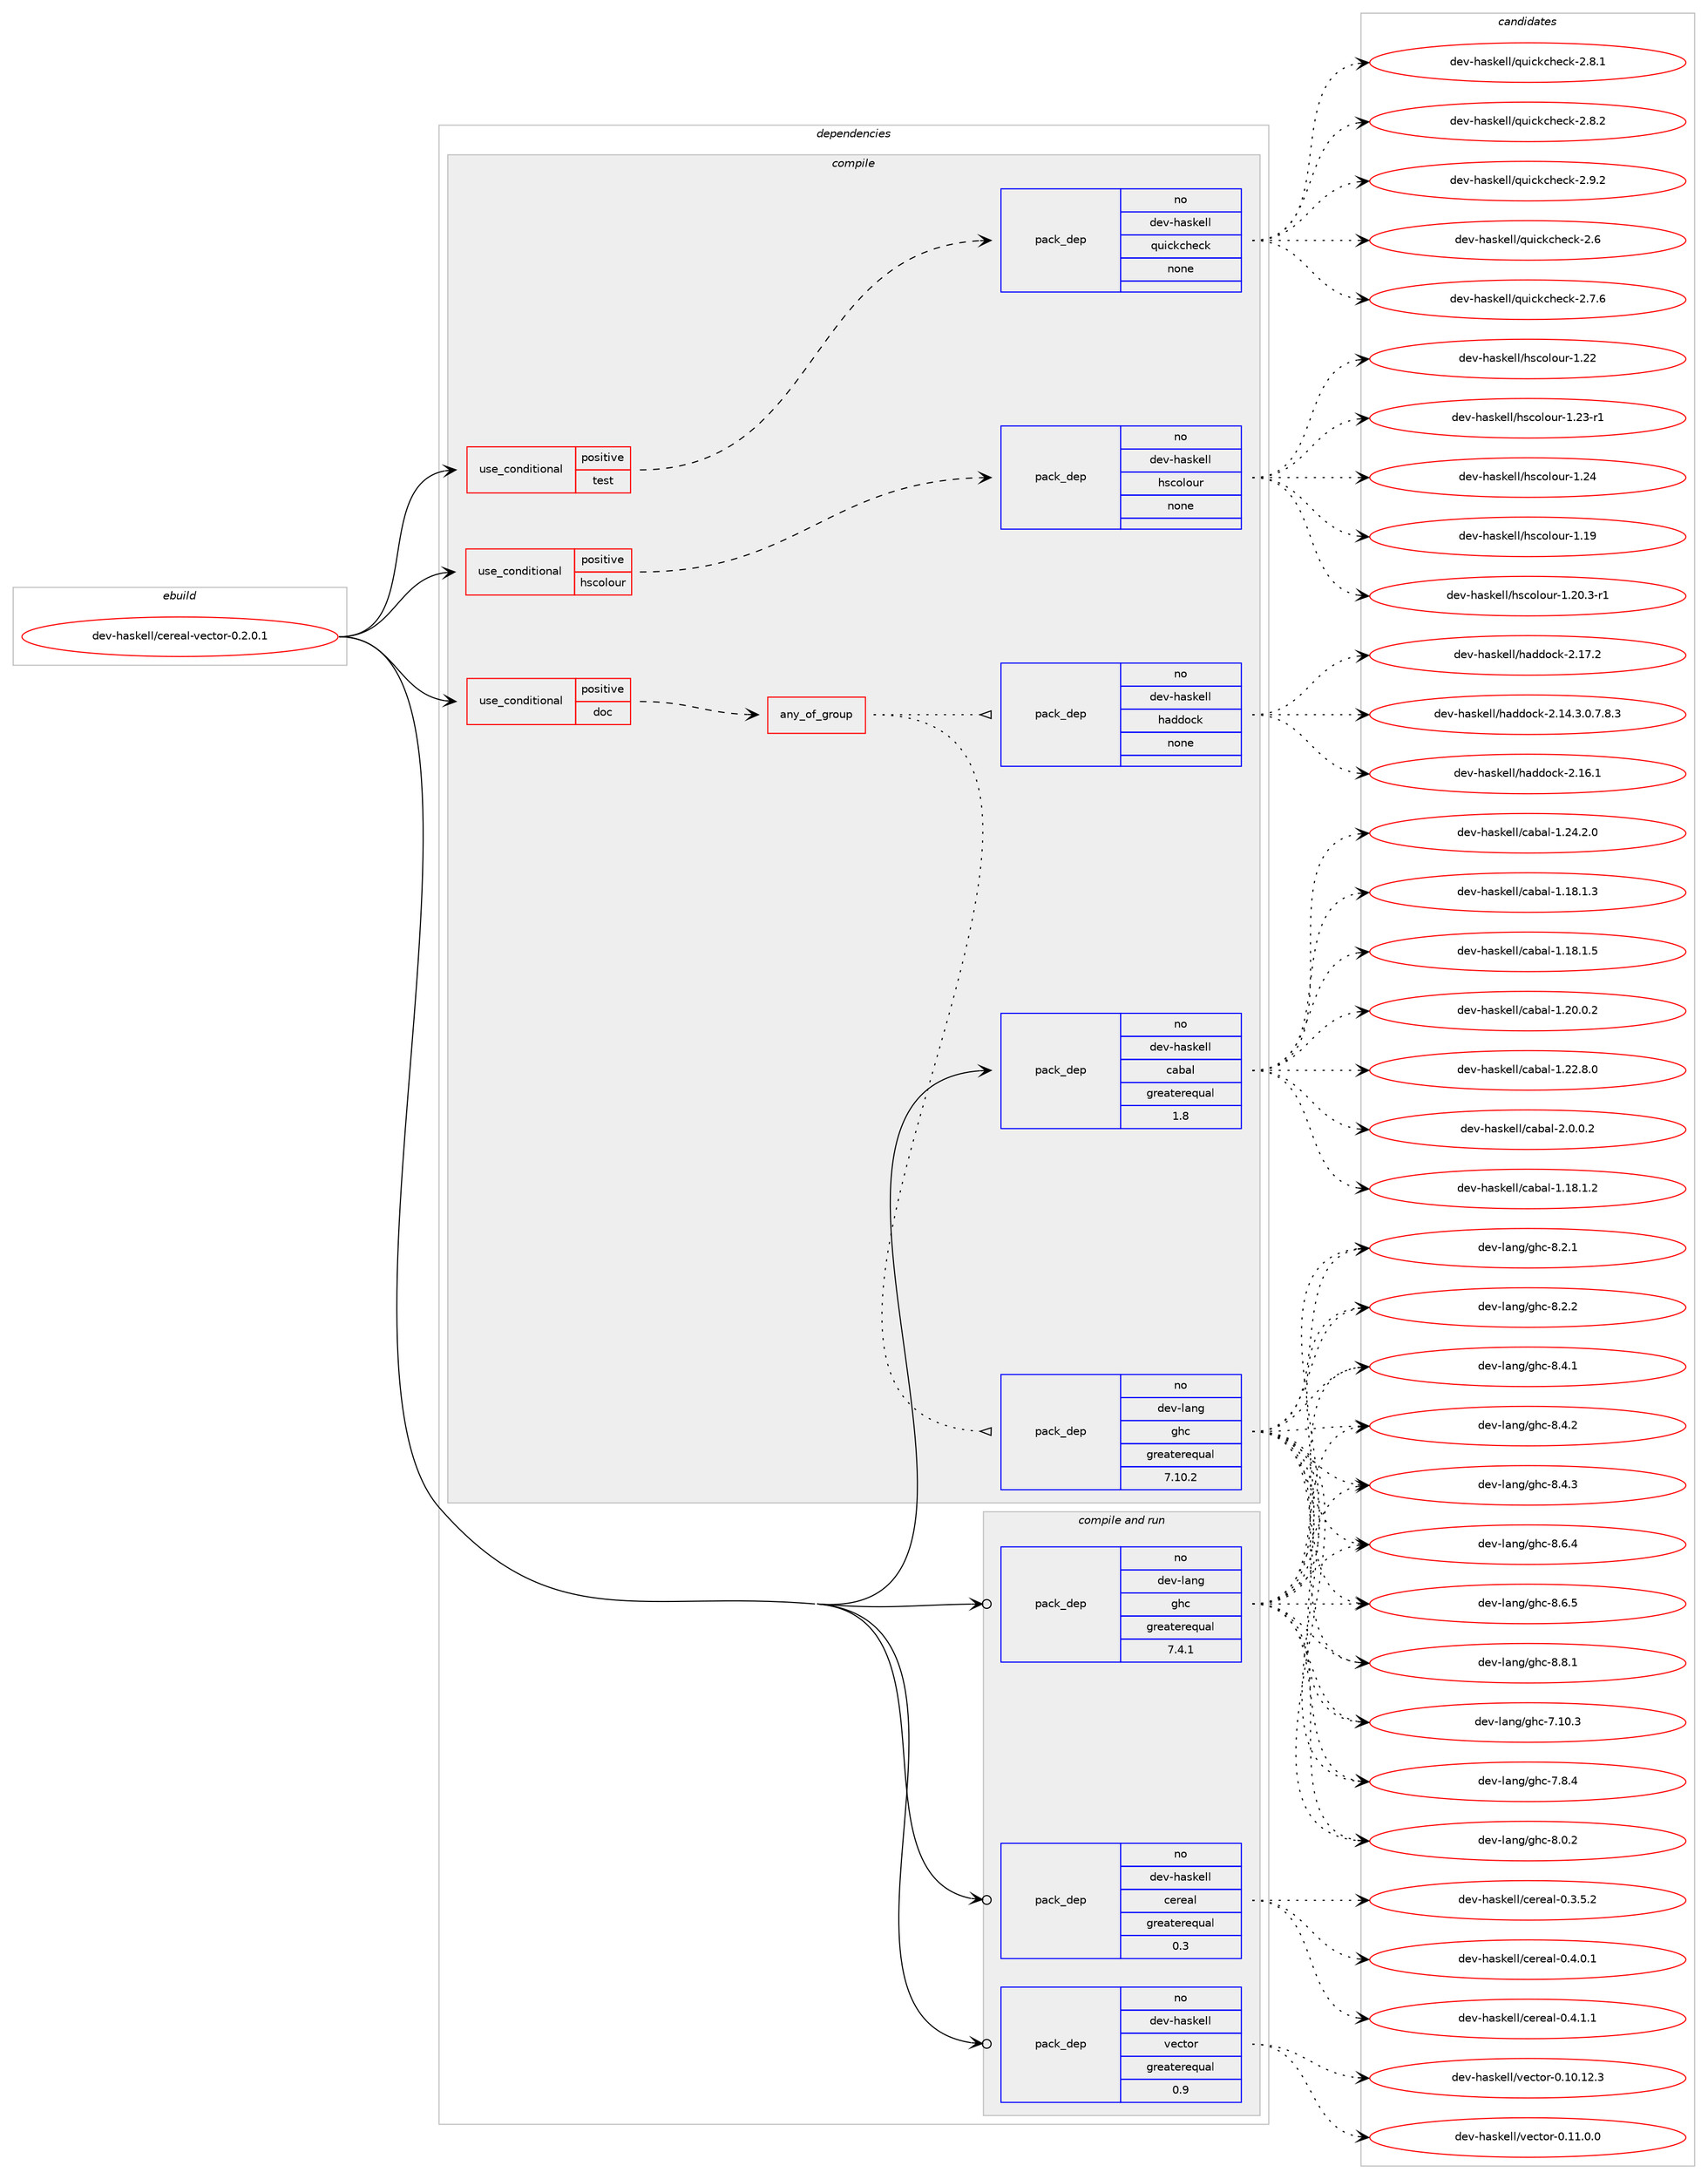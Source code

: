 digraph prolog {

# *************
# Graph options
# *************

newrank=true;
concentrate=true;
compound=true;
graph [rankdir=LR,fontname=Helvetica,fontsize=10,ranksep=1.5];#, ranksep=2.5, nodesep=0.2];
edge  [arrowhead=vee];
node  [fontname=Helvetica,fontsize=10];

# **********
# The ebuild
# **********

subgraph cluster_leftcol {
color=gray;
rank=same;
label=<<i>ebuild</i>>;
id [label="dev-haskell/cereal-vector-0.2.0.1", color=red, width=4, href="../dev-haskell/cereal-vector-0.2.0.1.svg"];
}

# ****************
# The dependencies
# ****************

subgraph cluster_midcol {
color=gray;
label=<<i>dependencies</i>>;
subgraph cluster_compile {
fillcolor="#eeeeee";
style=filled;
label=<<i>compile</i>>;
subgraph cond125063 {
dependency528428 [label=<<TABLE BORDER="0" CELLBORDER="1" CELLSPACING="0" CELLPADDING="4"><TR><TD ROWSPAN="3" CELLPADDING="10">use_conditional</TD></TR><TR><TD>positive</TD></TR><TR><TD>doc</TD></TR></TABLE>>, shape=none, color=red];
subgraph any9590 {
dependency528429 [label=<<TABLE BORDER="0" CELLBORDER="1" CELLSPACING="0" CELLPADDING="4"><TR><TD CELLPADDING="10">any_of_group</TD></TR></TABLE>>, shape=none, color=red];subgraph pack393418 {
dependency528430 [label=<<TABLE BORDER="0" CELLBORDER="1" CELLSPACING="0" CELLPADDING="4" WIDTH="220"><TR><TD ROWSPAN="6" CELLPADDING="30">pack_dep</TD></TR><TR><TD WIDTH="110">no</TD></TR><TR><TD>dev-haskell</TD></TR><TR><TD>haddock</TD></TR><TR><TD>none</TD></TR><TR><TD></TD></TR></TABLE>>, shape=none, color=blue];
}
dependency528429:e -> dependency528430:w [weight=20,style="dotted",arrowhead="oinv"];
subgraph pack393419 {
dependency528431 [label=<<TABLE BORDER="0" CELLBORDER="1" CELLSPACING="0" CELLPADDING="4" WIDTH="220"><TR><TD ROWSPAN="6" CELLPADDING="30">pack_dep</TD></TR><TR><TD WIDTH="110">no</TD></TR><TR><TD>dev-lang</TD></TR><TR><TD>ghc</TD></TR><TR><TD>greaterequal</TD></TR><TR><TD>7.10.2</TD></TR></TABLE>>, shape=none, color=blue];
}
dependency528429:e -> dependency528431:w [weight=20,style="dotted",arrowhead="oinv"];
}
dependency528428:e -> dependency528429:w [weight=20,style="dashed",arrowhead="vee"];
}
id:e -> dependency528428:w [weight=20,style="solid",arrowhead="vee"];
subgraph cond125064 {
dependency528432 [label=<<TABLE BORDER="0" CELLBORDER="1" CELLSPACING="0" CELLPADDING="4"><TR><TD ROWSPAN="3" CELLPADDING="10">use_conditional</TD></TR><TR><TD>positive</TD></TR><TR><TD>hscolour</TD></TR></TABLE>>, shape=none, color=red];
subgraph pack393420 {
dependency528433 [label=<<TABLE BORDER="0" CELLBORDER="1" CELLSPACING="0" CELLPADDING="4" WIDTH="220"><TR><TD ROWSPAN="6" CELLPADDING="30">pack_dep</TD></TR><TR><TD WIDTH="110">no</TD></TR><TR><TD>dev-haskell</TD></TR><TR><TD>hscolour</TD></TR><TR><TD>none</TD></TR><TR><TD></TD></TR></TABLE>>, shape=none, color=blue];
}
dependency528432:e -> dependency528433:w [weight=20,style="dashed",arrowhead="vee"];
}
id:e -> dependency528432:w [weight=20,style="solid",arrowhead="vee"];
subgraph cond125065 {
dependency528434 [label=<<TABLE BORDER="0" CELLBORDER="1" CELLSPACING="0" CELLPADDING="4"><TR><TD ROWSPAN="3" CELLPADDING="10">use_conditional</TD></TR><TR><TD>positive</TD></TR><TR><TD>test</TD></TR></TABLE>>, shape=none, color=red];
subgraph pack393421 {
dependency528435 [label=<<TABLE BORDER="0" CELLBORDER="1" CELLSPACING="0" CELLPADDING="4" WIDTH="220"><TR><TD ROWSPAN="6" CELLPADDING="30">pack_dep</TD></TR><TR><TD WIDTH="110">no</TD></TR><TR><TD>dev-haskell</TD></TR><TR><TD>quickcheck</TD></TR><TR><TD>none</TD></TR><TR><TD></TD></TR></TABLE>>, shape=none, color=blue];
}
dependency528434:e -> dependency528435:w [weight=20,style="dashed",arrowhead="vee"];
}
id:e -> dependency528434:w [weight=20,style="solid",arrowhead="vee"];
subgraph pack393422 {
dependency528436 [label=<<TABLE BORDER="0" CELLBORDER="1" CELLSPACING="0" CELLPADDING="4" WIDTH="220"><TR><TD ROWSPAN="6" CELLPADDING="30">pack_dep</TD></TR><TR><TD WIDTH="110">no</TD></TR><TR><TD>dev-haskell</TD></TR><TR><TD>cabal</TD></TR><TR><TD>greaterequal</TD></TR><TR><TD>1.8</TD></TR></TABLE>>, shape=none, color=blue];
}
id:e -> dependency528436:w [weight=20,style="solid",arrowhead="vee"];
}
subgraph cluster_compileandrun {
fillcolor="#eeeeee";
style=filled;
label=<<i>compile and run</i>>;
subgraph pack393423 {
dependency528437 [label=<<TABLE BORDER="0" CELLBORDER="1" CELLSPACING="0" CELLPADDING="4" WIDTH="220"><TR><TD ROWSPAN="6" CELLPADDING="30">pack_dep</TD></TR><TR><TD WIDTH="110">no</TD></TR><TR><TD>dev-haskell</TD></TR><TR><TD>cereal</TD></TR><TR><TD>greaterequal</TD></TR><TR><TD>0.3</TD></TR></TABLE>>, shape=none, color=blue];
}
id:e -> dependency528437:w [weight=20,style="solid",arrowhead="odotvee"];
subgraph pack393424 {
dependency528438 [label=<<TABLE BORDER="0" CELLBORDER="1" CELLSPACING="0" CELLPADDING="4" WIDTH="220"><TR><TD ROWSPAN="6" CELLPADDING="30">pack_dep</TD></TR><TR><TD WIDTH="110">no</TD></TR><TR><TD>dev-haskell</TD></TR><TR><TD>vector</TD></TR><TR><TD>greaterequal</TD></TR><TR><TD>0.9</TD></TR></TABLE>>, shape=none, color=blue];
}
id:e -> dependency528438:w [weight=20,style="solid",arrowhead="odotvee"];
subgraph pack393425 {
dependency528439 [label=<<TABLE BORDER="0" CELLBORDER="1" CELLSPACING="0" CELLPADDING="4" WIDTH="220"><TR><TD ROWSPAN="6" CELLPADDING="30">pack_dep</TD></TR><TR><TD WIDTH="110">no</TD></TR><TR><TD>dev-lang</TD></TR><TR><TD>ghc</TD></TR><TR><TD>greaterequal</TD></TR><TR><TD>7.4.1</TD></TR></TABLE>>, shape=none, color=blue];
}
id:e -> dependency528439:w [weight=20,style="solid",arrowhead="odotvee"];
}
subgraph cluster_run {
fillcolor="#eeeeee";
style=filled;
label=<<i>run</i>>;
}
}

# **************
# The candidates
# **************

subgraph cluster_choices {
rank=same;
color=gray;
label=<<i>candidates</i>>;

subgraph choice393418 {
color=black;
nodesep=1;
choice1001011184510497115107101108108471049710010011199107455046495246514648465546564651 [label="dev-haskell/haddock-2.14.3.0.7.8.3", color=red, width=4,href="../dev-haskell/haddock-2.14.3.0.7.8.3.svg"];
choice100101118451049711510710110810847104971001001119910745504649544649 [label="dev-haskell/haddock-2.16.1", color=red, width=4,href="../dev-haskell/haddock-2.16.1.svg"];
choice100101118451049711510710110810847104971001001119910745504649554650 [label="dev-haskell/haddock-2.17.2", color=red, width=4,href="../dev-haskell/haddock-2.17.2.svg"];
dependency528430:e -> choice1001011184510497115107101108108471049710010011199107455046495246514648465546564651:w [style=dotted,weight="100"];
dependency528430:e -> choice100101118451049711510710110810847104971001001119910745504649544649:w [style=dotted,weight="100"];
dependency528430:e -> choice100101118451049711510710110810847104971001001119910745504649554650:w [style=dotted,weight="100"];
}
subgraph choice393419 {
color=black;
nodesep=1;
choice1001011184510897110103471031049945554649484651 [label="dev-lang/ghc-7.10.3", color=red, width=4,href="../dev-lang/ghc-7.10.3.svg"];
choice10010111845108971101034710310499455546564652 [label="dev-lang/ghc-7.8.4", color=red, width=4,href="../dev-lang/ghc-7.8.4.svg"];
choice10010111845108971101034710310499455646484650 [label="dev-lang/ghc-8.0.2", color=red, width=4,href="../dev-lang/ghc-8.0.2.svg"];
choice10010111845108971101034710310499455646504649 [label="dev-lang/ghc-8.2.1", color=red, width=4,href="../dev-lang/ghc-8.2.1.svg"];
choice10010111845108971101034710310499455646504650 [label="dev-lang/ghc-8.2.2", color=red, width=4,href="../dev-lang/ghc-8.2.2.svg"];
choice10010111845108971101034710310499455646524649 [label="dev-lang/ghc-8.4.1", color=red, width=4,href="../dev-lang/ghc-8.4.1.svg"];
choice10010111845108971101034710310499455646524650 [label="dev-lang/ghc-8.4.2", color=red, width=4,href="../dev-lang/ghc-8.4.2.svg"];
choice10010111845108971101034710310499455646524651 [label="dev-lang/ghc-8.4.3", color=red, width=4,href="../dev-lang/ghc-8.4.3.svg"];
choice10010111845108971101034710310499455646544652 [label="dev-lang/ghc-8.6.4", color=red, width=4,href="../dev-lang/ghc-8.6.4.svg"];
choice10010111845108971101034710310499455646544653 [label="dev-lang/ghc-8.6.5", color=red, width=4,href="../dev-lang/ghc-8.6.5.svg"];
choice10010111845108971101034710310499455646564649 [label="dev-lang/ghc-8.8.1", color=red, width=4,href="../dev-lang/ghc-8.8.1.svg"];
dependency528431:e -> choice1001011184510897110103471031049945554649484651:w [style=dotted,weight="100"];
dependency528431:e -> choice10010111845108971101034710310499455546564652:w [style=dotted,weight="100"];
dependency528431:e -> choice10010111845108971101034710310499455646484650:w [style=dotted,weight="100"];
dependency528431:e -> choice10010111845108971101034710310499455646504649:w [style=dotted,weight="100"];
dependency528431:e -> choice10010111845108971101034710310499455646504650:w [style=dotted,weight="100"];
dependency528431:e -> choice10010111845108971101034710310499455646524649:w [style=dotted,weight="100"];
dependency528431:e -> choice10010111845108971101034710310499455646524650:w [style=dotted,weight="100"];
dependency528431:e -> choice10010111845108971101034710310499455646524651:w [style=dotted,weight="100"];
dependency528431:e -> choice10010111845108971101034710310499455646544652:w [style=dotted,weight="100"];
dependency528431:e -> choice10010111845108971101034710310499455646544653:w [style=dotted,weight="100"];
dependency528431:e -> choice10010111845108971101034710310499455646564649:w [style=dotted,weight="100"];
}
subgraph choice393420 {
color=black;
nodesep=1;
choice100101118451049711510710110810847104115991111081111171144549464957 [label="dev-haskell/hscolour-1.19", color=red, width=4,href="../dev-haskell/hscolour-1.19.svg"];
choice10010111845104971151071011081084710411599111108111117114454946504846514511449 [label="dev-haskell/hscolour-1.20.3-r1", color=red, width=4,href="../dev-haskell/hscolour-1.20.3-r1.svg"];
choice100101118451049711510710110810847104115991111081111171144549465050 [label="dev-haskell/hscolour-1.22", color=red, width=4,href="../dev-haskell/hscolour-1.22.svg"];
choice1001011184510497115107101108108471041159911110811111711445494650514511449 [label="dev-haskell/hscolour-1.23-r1", color=red, width=4,href="../dev-haskell/hscolour-1.23-r1.svg"];
choice100101118451049711510710110810847104115991111081111171144549465052 [label="dev-haskell/hscolour-1.24", color=red, width=4,href="../dev-haskell/hscolour-1.24.svg"];
dependency528433:e -> choice100101118451049711510710110810847104115991111081111171144549464957:w [style=dotted,weight="100"];
dependency528433:e -> choice10010111845104971151071011081084710411599111108111117114454946504846514511449:w [style=dotted,weight="100"];
dependency528433:e -> choice100101118451049711510710110810847104115991111081111171144549465050:w [style=dotted,weight="100"];
dependency528433:e -> choice1001011184510497115107101108108471041159911110811111711445494650514511449:w [style=dotted,weight="100"];
dependency528433:e -> choice100101118451049711510710110810847104115991111081111171144549465052:w [style=dotted,weight="100"];
}
subgraph choice393421 {
color=black;
nodesep=1;
choice10010111845104971151071011081084711311710599107991041019910745504654 [label="dev-haskell/quickcheck-2.6", color=red, width=4,href="../dev-haskell/quickcheck-2.6.svg"];
choice100101118451049711510710110810847113117105991079910410199107455046554654 [label="dev-haskell/quickcheck-2.7.6", color=red, width=4,href="../dev-haskell/quickcheck-2.7.6.svg"];
choice100101118451049711510710110810847113117105991079910410199107455046564649 [label="dev-haskell/quickcheck-2.8.1", color=red, width=4,href="../dev-haskell/quickcheck-2.8.1.svg"];
choice100101118451049711510710110810847113117105991079910410199107455046564650 [label="dev-haskell/quickcheck-2.8.2", color=red, width=4,href="../dev-haskell/quickcheck-2.8.2.svg"];
choice100101118451049711510710110810847113117105991079910410199107455046574650 [label="dev-haskell/quickcheck-2.9.2", color=red, width=4,href="../dev-haskell/quickcheck-2.9.2.svg"];
dependency528435:e -> choice10010111845104971151071011081084711311710599107991041019910745504654:w [style=dotted,weight="100"];
dependency528435:e -> choice100101118451049711510710110810847113117105991079910410199107455046554654:w [style=dotted,weight="100"];
dependency528435:e -> choice100101118451049711510710110810847113117105991079910410199107455046564649:w [style=dotted,weight="100"];
dependency528435:e -> choice100101118451049711510710110810847113117105991079910410199107455046564650:w [style=dotted,weight="100"];
dependency528435:e -> choice100101118451049711510710110810847113117105991079910410199107455046574650:w [style=dotted,weight="100"];
}
subgraph choice393422 {
color=black;
nodesep=1;
choice10010111845104971151071011081084799979897108454946495646494650 [label="dev-haskell/cabal-1.18.1.2", color=red, width=4,href="../dev-haskell/cabal-1.18.1.2.svg"];
choice10010111845104971151071011081084799979897108454946495646494651 [label="dev-haskell/cabal-1.18.1.3", color=red, width=4,href="../dev-haskell/cabal-1.18.1.3.svg"];
choice10010111845104971151071011081084799979897108454946495646494653 [label="dev-haskell/cabal-1.18.1.5", color=red, width=4,href="../dev-haskell/cabal-1.18.1.5.svg"];
choice10010111845104971151071011081084799979897108454946504846484650 [label="dev-haskell/cabal-1.20.0.2", color=red, width=4,href="../dev-haskell/cabal-1.20.0.2.svg"];
choice10010111845104971151071011081084799979897108454946505046564648 [label="dev-haskell/cabal-1.22.8.0", color=red, width=4,href="../dev-haskell/cabal-1.22.8.0.svg"];
choice10010111845104971151071011081084799979897108454946505246504648 [label="dev-haskell/cabal-1.24.2.0", color=red, width=4,href="../dev-haskell/cabal-1.24.2.0.svg"];
choice100101118451049711510710110810847999798971084550464846484650 [label="dev-haskell/cabal-2.0.0.2", color=red, width=4,href="../dev-haskell/cabal-2.0.0.2.svg"];
dependency528436:e -> choice10010111845104971151071011081084799979897108454946495646494650:w [style=dotted,weight="100"];
dependency528436:e -> choice10010111845104971151071011081084799979897108454946495646494651:w [style=dotted,weight="100"];
dependency528436:e -> choice10010111845104971151071011081084799979897108454946495646494653:w [style=dotted,weight="100"];
dependency528436:e -> choice10010111845104971151071011081084799979897108454946504846484650:w [style=dotted,weight="100"];
dependency528436:e -> choice10010111845104971151071011081084799979897108454946505046564648:w [style=dotted,weight="100"];
dependency528436:e -> choice10010111845104971151071011081084799979897108454946505246504648:w [style=dotted,weight="100"];
dependency528436:e -> choice100101118451049711510710110810847999798971084550464846484650:w [style=dotted,weight="100"];
}
subgraph choice393423 {
color=black;
nodesep=1;
choice10010111845104971151071011081084799101114101971084548465146534650 [label="dev-haskell/cereal-0.3.5.2", color=red, width=4,href="../dev-haskell/cereal-0.3.5.2.svg"];
choice10010111845104971151071011081084799101114101971084548465246484649 [label="dev-haskell/cereal-0.4.0.1", color=red, width=4,href="../dev-haskell/cereal-0.4.0.1.svg"];
choice10010111845104971151071011081084799101114101971084548465246494649 [label="dev-haskell/cereal-0.4.1.1", color=red, width=4,href="../dev-haskell/cereal-0.4.1.1.svg"];
dependency528437:e -> choice10010111845104971151071011081084799101114101971084548465146534650:w [style=dotted,weight="100"];
dependency528437:e -> choice10010111845104971151071011081084799101114101971084548465246484649:w [style=dotted,weight="100"];
dependency528437:e -> choice10010111845104971151071011081084799101114101971084548465246494649:w [style=dotted,weight="100"];
}
subgraph choice393424 {
color=black;
nodesep=1;
choice1001011184510497115107101108108471181019911611111445484649484649504651 [label="dev-haskell/vector-0.10.12.3", color=red, width=4,href="../dev-haskell/vector-0.10.12.3.svg"];
choice10010111845104971151071011081084711810199116111114454846494946484648 [label="dev-haskell/vector-0.11.0.0", color=red, width=4,href="../dev-haskell/vector-0.11.0.0.svg"];
dependency528438:e -> choice1001011184510497115107101108108471181019911611111445484649484649504651:w [style=dotted,weight="100"];
dependency528438:e -> choice10010111845104971151071011081084711810199116111114454846494946484648:w [style=dotted,weight="100"];
}
subgraph choice393425 {
color=black;
nodesep=1;
choice1001011184510897110103471031049945554649484651 [label="dev-lang/ghc-7.10.3", color=red, width=4,href="../dev-lang/ghc-7.10.3.svg"];
choice10010111845108971101034710310499455546564652 [label="dev-lang/ghc-7.8.4", color=red, width=4,href="../dev-lang/ghc-7.8.4.svg"];
choice10010111845108971101034710310499455646484650 [label="dev-lang/ghc-8.0.2", color=red, width=4,href="../dev-lang/ghc-8.0.2.svg"];
choice10010111845108971101034710310499455646504649 [label="dev-lang/ghc-8.2.1", color=red, width=4,href="../dev-lang/ghc-8.2.1.svg"];
choice10010111845108971101034710310499455646504650 [label="dev-lang/ghc-8.2.2", color=red, width=4,href="../dev-lang/ghc-8.2.2.svg"];
choice10010111845108971101034710310499455646524649 [label="dev-lang/ghc-8.4.1", color=red, width=4,href="../dev-lang/ghc-8.4.1.svg"];
choice10010111845108971101034710310499455646524650 [label="dev-lang/ghc-8.4.2", color=red, width=4,href="../dev-lang/ghc-8.4.2.svg"];
choice10010111845108971101034710310499455646524651 [label="dev-lang/ghc-8.4.3", color=red, width=4,href="../dev-lang/ghc-8.4.3.svg"];
choice10010111845108971101034710310499455646544652 [label="dev-lang/ghc-8.6.4", color=red, width=4,href="../dev-lang/ghc-8.6.4.svg"];
choice10010111845108971101034710310499455646544653 [label="dev-lang/ghc-8.6.5", color=red, width=4,href="../dev-lang/ghc-8.6.5.svg"];
choice10010111845108971101034710310499455646564649 [label="dev-lang/ghc-8.8.1", color=red, width=4,href="../dev-lang/ghc-8.8.1.svg"];
dependency528439:e -> choice1001011184510897110103471031049945554649484651:w [style=dotted,weight="100"];
dependency528439:e -> choice10010111845108971101034710310499455546564652:w [style=dotted,weight="100"];
dependency528439:e -> choice10010111845108971101034710310499455646484650:w [style=dotted,weight="100"];
dependency528439:e -> choice10010111845108971101034710310499455646504649:w [style=dotted,weight="100"];
dependency528439:e -> choice10010111845108971101034710310499455646504650:w [style=dotted,weight="100"];
dependency528439:e -> choice10010111845108971101034710310499455646524649:w [style=dotted,weight="100"];
dependency528439:e -> choice10010111845108971101034710310499455646524650:w [style=dotted,weight="100"];
dependency528439:e -> choice10010111845108971101034710310499455646524651:w [style=dotted,weight="100"];
dependency528439:e -> choice10010111845108971101034710310499455646544652:w [style=dotted,weight="100"];
dependency528439:e -> choice10010111845108971101034710310499455646544653:w [style=dotted,weight="100"];
dependency528439:e -> choice10010111845108971101034710310499455646564649:w [style=dotted,weight="100"];
}
}

}
